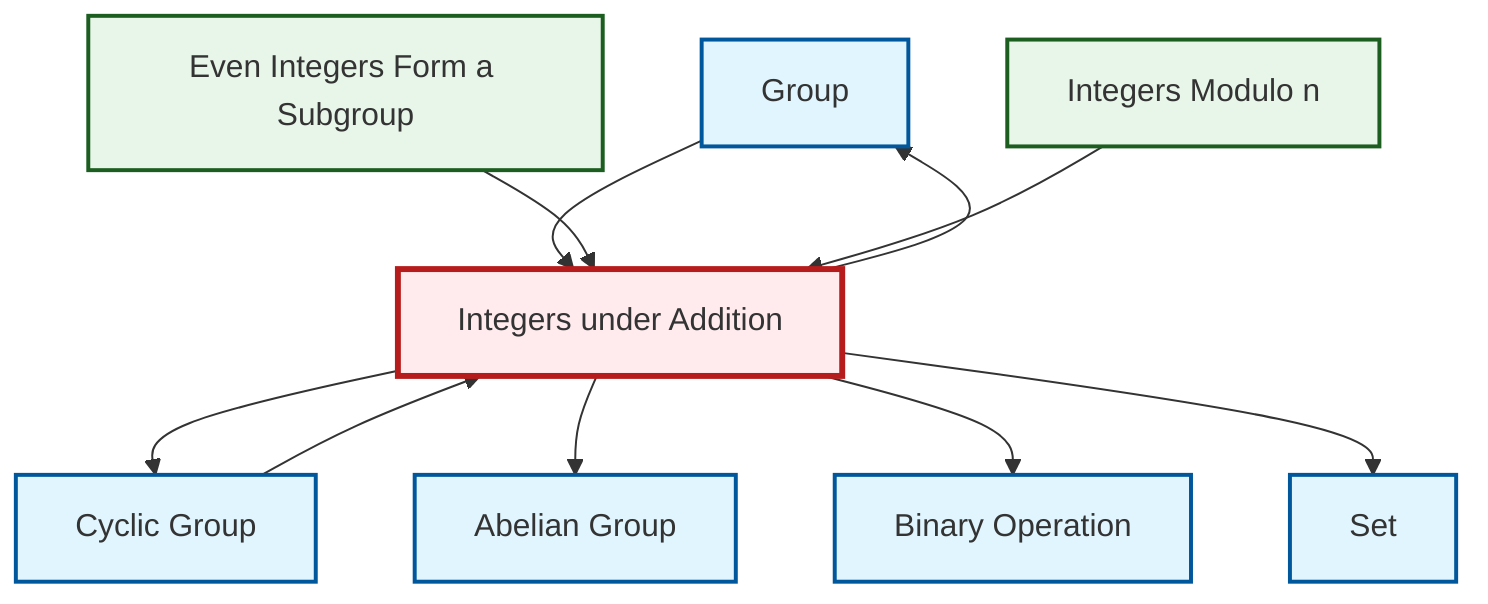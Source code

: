 graph TD
    classDef definition fill:#e1f5fe,stroke:#01579b,stroke-width:2px
    classDef theorem fill:#f3e5f5,stroke:#4a148c,stroke-width:2px
    classDef axiom fill:#fff3e0,stroke:#e65100,stroke-width:2px
    classDef example fill:#e8f5e9,stroke:#1b5e20,stroke-width:2px
    classDef current fill:#ffebee,stroke:#b71c1c,stroke-width:3px
    def-group["Group"]:::definition
    def-set["Set"]:::definition
    def-cyclic-group["Cyclic Group"]:::definition
    def-abelian-group["Abelian Group"]:::definition
    ex-integers-addition["Integers under Addition"]:::example
    ex-quotient-integers-mod-n["Integers Modulo n"]:::example
    ex-even-integers-subgroup["Even Integers Form a Subgroup"]:::example
    def-binary-operation["Binary Operation"]:::definition
    def-cyclic-group --> ex-integers-addition
    ex-integers-addition --> def-group
    ex-integers-addition --> def-cyclic-group
    ex-integers-addition --> def-abelian-group
    def-group --> ex-integers-addition
    ex-integers-addition --> def-binary-operation
    ex-even-integers-subgroup --> ex-integers-addition
    ex-quotient-integers-mod-n --> ex-integers-addition
    ex-integers-addition --> def-set
    class ex-integers-addition current